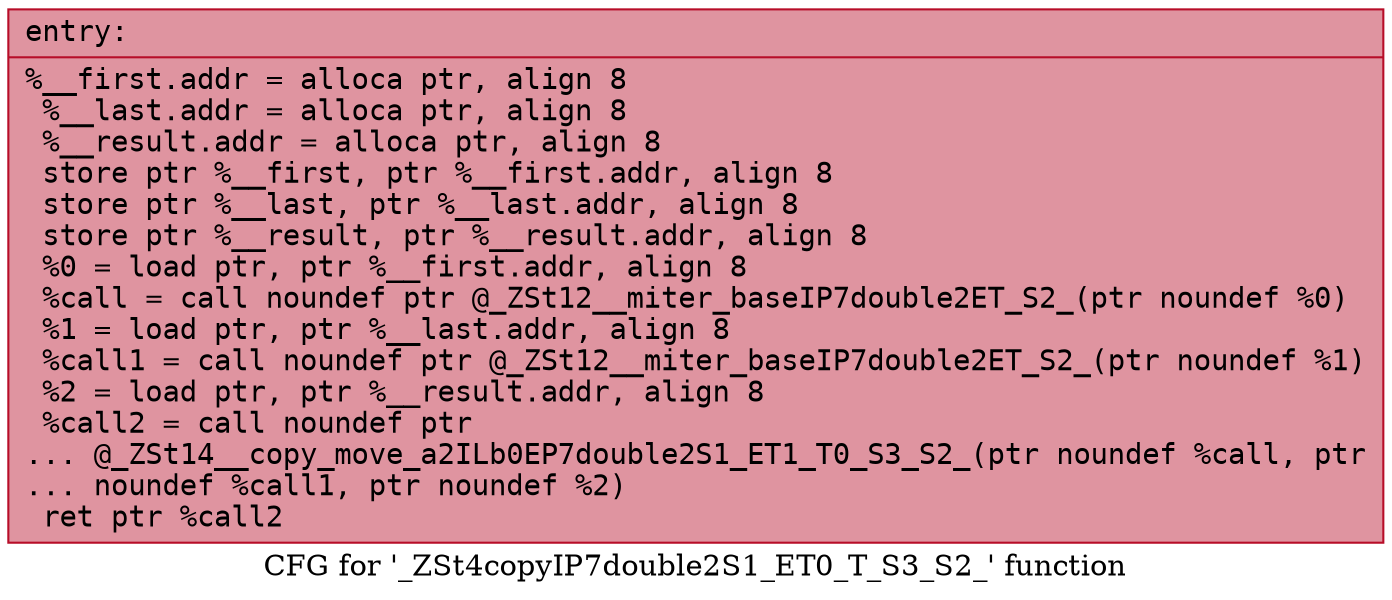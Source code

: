 digraph "CFG for '_ZSt4copyIP7double2S1_ET0_T_S3_S2_' function" {
	label="CFG for '_ZSt4copyIP7double2S1_ET0_T_S3_S2_' function";

	Node0x5618698aaf50 [shape=record,color="#b70d28ff", style=filled, fillcolor="#b70d2870" fontname="Courier",label="{entry:\l|  %__first.addr = alloca ptr, align 8\l  %__last.addr = alloca ptr, align 8\l  %__result.addr = alloca ptr, align 8\l  store ptr %__first, ptr %__first.addr, align 8\l  store ptr %__last, ptr %__last.addr, align 8\l  store ptr %__result, ptr %__result.addr, align 8\l  %0 = load ptr, ptr %__first.addr, align 8\l  %call = call noundef ptr @_ZSt12__miter_baseIP7double2ET_S2_(ptr noundef %0)\l  %1 = load ptr, ptr %__last.addr, align 8\l  %call1 = call noundef ptr @_ZSt12__miter_baseIP7double2ET_S2_(ptr noundef %1)\l  %2 = load ptr, ptr %__result.addr, align 8\l  %call2 = call noundef ptr\l... @_ZSt14__copy_move_a2ILb0EP7double2S1_ET1_T0_S3_S2_(ptr noundef %call, ptr\l... noundef %call1, ptr noundef %2)\l  ret ptr %call2\l}"];
}
